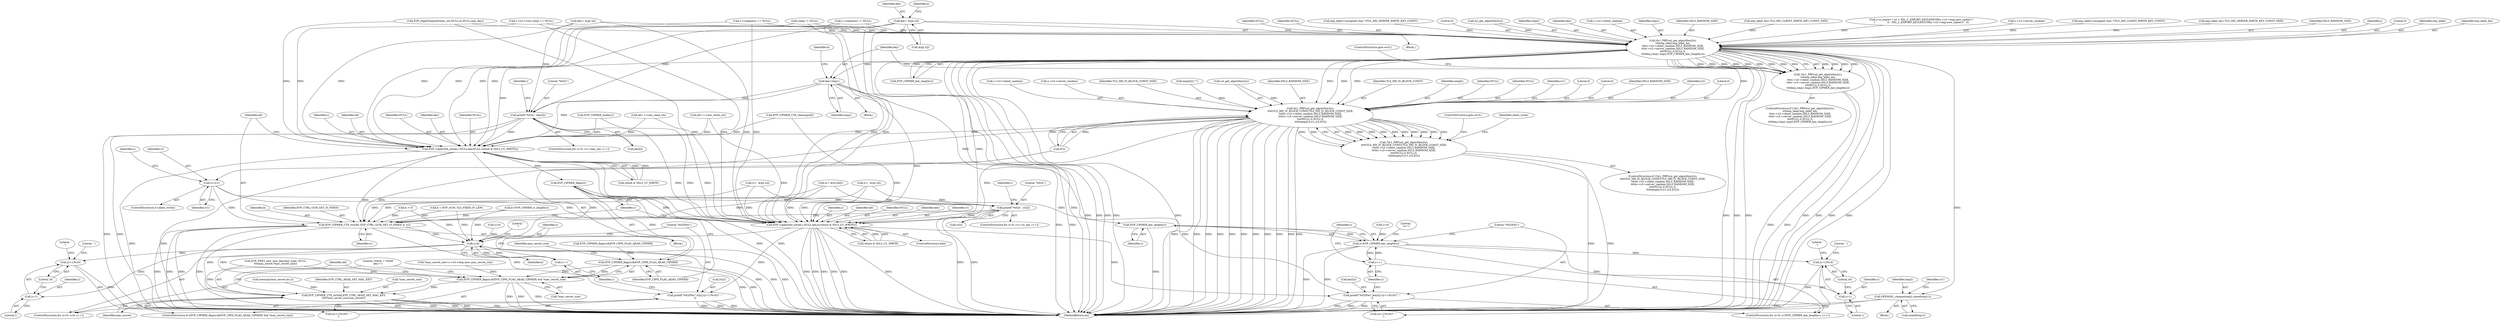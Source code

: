 digraph "0_openssl_34628967f1e65dc8f34e000f0f5518e21afbfc7b_0@array" {
"1000659" [label="(Call,key= &(p[ n]))"];
"1000813" [label="(Call,tls1_PRF(ssl_get_algorithm2(s),\n\t\t\t\texp_label,exp_label_len,\n\t\t\t\ts->s3->client_random,SSL3_RANDOM_SIZE,\n\t\t\t\ts->s3->server_random,SSL3_RANDOM_SIZE,\n\t\t\t\tNULL,0,NULL,0,\n\t\t\t\tkey,j,tmp1,tmp2,EVP_CIPHER_key_length(c)))"];
"1000812" [label="(Call,!tls1_PRF(ssl_get_algorithm2(s),\n\t\t\t\texp_label,exp_label_len,\n\t\t\t\ts->s3->client_random,SSL3_RANDOM_SIZE,\n\t\t\t\ts->s3->server_random,SSL3_RANDOM_SIZE,\n\t\t\t\tNULL,0,NULL,0,\n\t\t\t\tkey,j,tmp1,tmp2,EVP_CIPHER_key_length(c)))"];
"1000841" [label="(Call,key=tmp1)"];
"1000916" [label="(Call,printf(\"%02x\", key[i]))"];
"1000949" [label="(Call,EVP_CipherInit_ex(dd,c,NULL,key,NULL,(which & SSL3_CC_WRITE)))"];
"1000958" [label="(Call,EVP_CIPHER_CTX_ctrl(dd, EVP_CTRL_GCM_SET_IV_FIXED, k, iv))"];
"1000981" [label="(Call,EVP_CIPHER_CTX_ctrl(dd,EVP_CTRL_AEAD_SET_MAC_KEY,\n\t\t\t\t*mac_secret_size,mac_secret))"];
"1001023" [label="(Call,z<k)"];
"1001026" [label="(Call,z++)"];
"1001034" [label="(Call,(z+1)%16)"];
"1001035" [label="(Call,z+1)"];
"1001028" [label="(Call,printf(\"%02X%c\",iv[z],((z+1)%16)?' ':'\n'))"];
"1000976" [label="(Call,EVP_CIPHER_flags(c))"];
"1000975" [label="(Call,EVP_CIPHER_flags(c)&EVP_CIPH_FLAG_AEAD_CIPHER)"];
"1000974" [label="(Call,(EVP_CIPHER_flags(c)&EVP_CIPH_FLAG_AEAD_CIPHER) && *mac_secret_size)"];
"1000998" [label="(Call,EVP_CIPHER_key_length(c))"];
"1000996" [label="(Call,z<EVP_CIPHER_key_length(c))"];
"1001000" [label="(Call,z++)"];
"1001008" [label="(Call,(z+1)%16)"];
"1001009" [label="(Call,z+1)"];
"1001002" [label="(Call,printf(\"%02X%c\",key[z],((z+1)%16)?' ':'\n'))"];
"1000964" [label="(Call,EVP_CipherInit_ex(dd,c,NULL,key,iv,(which & SSL3_CC_WRITE)))"];
"1000851" [label="(Call,tls1_PRF(ssl_get_algorithm2(s),\n\t\t\t\t\tTLS_MD_IV_BLOCK_CONST,TLS_MD_IV_BLOCK_CONST_SIZE,\n\t\t\t\t\ts->s3->client_random,SSL3_RANDOM_SIZE,\n\t\t\t\t\ts->s3->server_random,SSL3_RANDOM_SIZE,\n\t\t\t\t\tNULL,0,NULL,0,\n\t\t\t\t\tempty,0,iv1,iv2,k*2))"];
"1000850" [label="(Call,!tls1_PRF(ssl_get_algorithm2(s),\n\t\t\t\t\tTLS_MD_IV_BLOCK_CONST,TLS_MD_IV_BLOCK_CONST_SIZE,\n\t\t\t\t\ts->s3->client_random,SSL3_RANDOM_SIZE,\n\t\t\t\t\ts->s3->server_random,SSL3_RANDOM_SIZE,\n\t\t\t\t\tNULL,0,NULL,0,\n\t\t\t\t\tempty,0,iv1,iv2,k*2))"];
"1000882" [label="(Call,iv=iv1)"];
"1000936" [label="(Call,printf(\"%02x\", iv[i]))"];
"1001047" [label="(Call,OPENSSL_cleanse(tmp2,sizeof(tmp1)))"];
"1001008" [label="(Call,(z+1)%16)"];
"1001020" [label="(Call,z=0)"];
"1000830" [label="(Identifier,NULL)"];
"1000841" [label="(Call,key=tmp1)"];
"1000810" [label="(Block,)"];
"1000868" [label="(Identifier,NULL)"];
"1001049" [label="(Call,sizeof(tmp1))"];
"1000498" [label="(Call,dd= s->enc_write_ctx)"];
"1000948" [label="(Block,)"];
"1000952" [label="(Identifier,NULL)"];
"1000874" [label="(Identifier,iv1)"];
"1000895" [label="(Identifier,s)"];
"1000845" [label="(Call,k > 0)"];
"1000660" [label="(Identifier,key)"];
"1001034" [label="(Call,(z+1)%16)"];
"1001033" [label="(Call,((z+1)%16)?' ':'\n')"];
"1000728" [label="(Call,exp_label=(unsigned char *)TLS_MD_SERVER_WRITE_KEY_CONST)"];
"1000659" [label="(Call,key= &(p[ n]))"];
"1000851" [label="(Call,tls1_PRF(ssl_get_algorithm2(s),\n\t\t\t\t\tTLS_MD_IV_BLOCK_CONST,TLS_MD_IV_BLOCK_CONST_SIZE,\n\t\t\t\t\ts->s3->client_random,SSL3_RANDOM_SIZE,\n\t\t\t\t\ts->s3->server_random,SSL3_RANDOM_SIZE,\n\t\t\t\t\tNULL,0,NULL,0,\n\t\t\t\t\tempty,0,iv1,iv2,k*2))"];
"1001013" [label="(Literal,' ')"];
"1001004" [label="(Call,key[z])"];
"1001037" [label="(Literal,1)"];
"1001040" [label="(Literal,'\n')"];
"1000833" [label="(Literal,0)"];
"1000980" [label="(Identifier,mac_secret_size)"];
"1000966" [label="(Identifier,c)"];
"1000964" [label="(Call,EVP_CipherInit_ex(dd,c,NULL,key,iv,(which & SSL3_CC_WRITE)))"];
"1000963" [label="(ControlStructure,else)"];
"1000814" [label="(Call,ssl_get_algorithm2(s))"];
"1000767" [label="(Call,EVP_PKEY_new_mac_key(mac_type, NULL,\n\t\t\t\tmac_secret,*mac_secret_size))"];
"1000873" [label="(Literal,0)"];
"1000661" [label="(Call,&(p[ n]))"];
"1000849" [label="(ControlStructure,if (!tls1_PRF(ssl_get_algorithm2(s),\n\t\t\t\t\tTLS_MD_IV_BLOCK_CONST,TLS_MD_IV_BLOCK_CONST_SIZE,\n\t\t\t\t\ts->s3->client_random,SSL3_RANDOM_SIZE,\n\t\t\t\t\ts->s3->server_random,SSL3_RANDOM_SIZE,\n\t\t\t\t\tNULL,0,NULL,0,\n\t\t\t\t\tempty,0,iv1,iv2,k*2)))"];
"1000905" [label="(ControlStructure,for (i=0; i<c->key_len; i++))"];
"1001000" [label="(Call,z++)"];
"1000869" [label="(Literal,0)"];
"1000951" [label="(Identifier,c)"];
"1000958" [label="(Call,EVP_CIPHER_CTX_ctrl(dd, EVP_CTRL_GCM_SET_IV_FIXED, k, iv))"];
"1000867" [label="(Identifier,SSL3_RANDOM_SIZE)"];
"1000886" [label="(Call,iv= &(iv1[k]))"];
"1000973" [label="(ControlStructure,if ((EVP_CIPHER_flags(c)&EVP_CIPH_FLAG_AEAD_CIPHER) && *mac_secret_size))"];
"1000875" [label="(Identifier,iv2)"];
"1000883" [label="(Identifier,iv)"];
"1000760" [label="(Call,EVP_CIPHER_flags(c)&EVP_CIPH_FLAG_AEAD_CIPHER)"];
"1000356" [label="(Call,comp != NULL)"];
"1000936" [label="(Call,printf(\"%02x\", iv[i]))"];
"1000882" [label="(Call,iv=iv1)"];
"1000997" [label="(Identifier,z)"];
"1000837" [label="(Identifier,tmp2)"];
"1000915" [label="(Identifier,i)"];
"1001023" [label="(Call,z<k)"];
"1000871" [label="(Literal,0)"];
"1000773" [label="(Call,EVP_DigestSignInit(mac_ctx,NULL,m,NULL,mac_key))"];
"1000666" [label="(Identifier,n)"];
"1001011" [label="(Literal,1)"];
"1000834" [label="(Identifier,key)"];
"1001026" [label="(Call,z++)"];
"1001019" [label="(ControlStructure,for (z=0; z<k; z++))"];
"1000846" [label="(Identifier,k)"];
"1000635" [label="(Call,k=EVP_CIPHER_iv_length(c))"];
"1000959" [label="(Identifier,dd)"];
"1000962" [label="(Identifier,iv)"];
"1000925" [label="(ControlStructure,for (i=0; i<c->iv_len; i++))"];
"1000992" [label="(ControlStructure,for (z=0; z<EVP_CIPHER_key_length(c); z++))"];
"1001016" [label="(Literal,\"\niv=\")"];
"1001002" [label="(Call,printf(\"%02X%c\",key[z],((z+1)%16)?' ':'\n'))"];
"1000918" [label="(Call,key[i])"];
"1000917" [label="(Literal,\"%02x\")"];
"1000986" [label="(Identifier,mac_secret)"];
"1000981" [label="(Call,EVP_CIPHER_CTX_ctrl(dd,EVP_CTRL_AEAD_SET_MAC_KEY,\n\t\t\t\t*mac_secret_size,mac_secret))"];
"1000982" [label="(Identifier,dd)"];
"1000818" [label="(Call,s->s3->client_random)"];
"1001048" [label="(Identifier,tmp2)"];
"1001001" [label="(Identifier,z)"];
"1000813" [label="(Call,tls1_PRF(ssl_get_algorithm2(s),\n\t\t\t\texp_label,exp_label_len,\n\t\t\t\ts->s3->client_random,SSL3_RANDOM_SIZE,\n\t\t\t\ts->s3->server_random,SSL3_RANDOM_SIZE,\n\t\t\t\tNULL,0,NULL,0,\n\t\t\t\tkey,j,tmp1,tmp2,EVP_CIPHER_key_length(c)))"];
"1000836" [label="(Identifier,tmp1)"];
"1000961" [label="(Identifier,k)"];
"1000829" [label="(Identifier,SSL3_RANDOM_SIZE)"];
"1001028" [label="(Call,printf(\"%02X%c\",iv[z],((z+1)%16)?' ':'\n'))"];
"1000998" [label="(Call,EVP_CIPHER_key_length(c))"];
"1001047" [label="(Call,OPENSSL_cleanse(tmp2,sizeof(tmp1)))"];
"1000970" [label="(Call,which & SSL3_CC_WRITE)"];
"1001014" [label="(Literal,'\n')"];
"1000945" [label="(Call,EVP_CIPHER_mode(c))"];
"1000708" [label="(Call,key= &(p[ n]))"];
"1000988" [label="(Literal,\"which = %04X\nkey=\")"];
"1001036" [label="(Identifier,z)"];
"1000984" [label="(Call,*mac_secret_size)"];
"1000978" [label="(Identifier,EVP_CIPH_FLAG_AEAD_CIPHER)"];
"1000879" [label="(ControlStructure,goto err2;)"];
"1000843" [label="(Identifier,tmp1)"];
"1001029" [label="(Literal,\"%02X%c\")"];
"1001007" [label="(Call,((z+1)%16)?' ':'\n')"];
"1000686" [label="(Call,exp_label_len=TLS_MD_CLIENT_WRITE_KEY_CONST_SIZE)"];
"1000880" [label="(ControlStructure,if (client_write))"];
"1000954" [label="(Identifier,NULL)"];
"1000601" [label="(Call,j=is_export ? (cl < SSL_C_EXPORT_KEYLENGTH(s->s3->tmp.new_cipher) ?\n\t               cl : SSL_C_EXPORT_KEYLENGTH(s->s3->tmp.new_cipher)) : cl)"];
"1001024" [label="(Identifier,z)"];
"1000881" [label="(Identifier,client_write)"];
"1000884" [label="(Identifier,iv1)"];
"1000587" [label="(Call,*mac_secret_size=s->s3->tmp.new_mac_secret_size)"];
"1001003" [label="(Literal,\"%02X%c\")"];
"1001012" [label="(Literal,16)"];
"1000842" [label="(Identifier,key)"];
"1000965" [label="(Identifier,dd)"];
"1000955" [label="(Call,which & SSL3_CC_WRITE)"];
"1000647" [label="(Block,)"];
"1000856" [label="(Call,s->s3->client_random)"];
"1000862" [label="(Call,s->s3->server_random)"];
"1000967" [label="(Identifier,NULL)"];
"1000512" [label="(Call,s->compress != NULL)"];
"1000824" [label="(Call,s->s3->server_random)"];
"1001010" [label="(Identifier,z)"];
"1001052" [label="(Identifier,iv1)"];
"1001038" [label="(Literal,16)"];
"1000326" [label="(Call,dd= s->enc_read_ctx)"];
"1000975" [label="(Call,EVP_CIPHER_flags(c)&EVP_CIPH_FLAG_AEAD_CIPHER)"];
"1000719" [label="(Call,iv=  &(p[ n]))"];
"1000631" [label="(Call,k = EVP_GCM_TLS_FIXED_IV_LEN)"];
"1000968" [label="(Identifier,key)"];
"1000876" [label="(Call,k*2)"];
"1000681" [label="(Call,exp_label=(unsigned char *)TLS_MD_CLIENT_WRITE_KEY_CONST)"];
"1000733" [label="(Call,exp_label_len=TLS_MD_SERVER_WRITE_KEY_CONST_SIZE)"];
"1000993" [label="(Call,z=0)"];
"1001042" [label="(Literal,\"\n\")"];
"1000999" [label="(Identifier,c)"];
"1001068" [label="(MethodReturn,int)"];
"1001035" [label="(Call,z+1)"];
"1000976" [label="(Call,EVP_CIPHER_flags(c))"];
"1000979" [label="(Call,*mac_secret_size)"];
"1000855" [label="(Identifier,TLS_MD_IV_BLOCK_CONST_SIZE)"];
"1000953" [label="(Identifier,key)"];
"1000823" [label="(Identifier,SSL3_RANDOM_SIZE)"];
"1001027" [label="(Identifier,z)"];
"1000850" [label="(Call,!tls1_PRF(ssl_get_algorithm2(s),\n\t\t\t\t\tTLS_MD_IV_BLOCK_CONST,TLS_MD_IV_BLOCK_CONST_SIZE,\n\t\t\t\t\ts->s3->client_random,SSL3_RANDOM_SIZE,\n\t\t\t\t\ts->s3->server_random,SSL3_RANDOM_SIZE,\n\t\t\t\t\tNULL,0,NULL,0,\n\t\t\t\t\tempty,0,iv1,iv2,k*2))"];
"1001039" [label="(Literal,' ')"];
"1000949" [label="(Call,EVP_CipherInit_ex(dd,c,NULL,key,NULL,(which & SSL3_CC_WRITE)))"];
"1000937" [label="(Literal,\"%02x\")"];
"1000835" [label="(Identifier,j)"];
"1000113" [label="(Call,empty[]=\"\")"];
"1000831" [label="(Literal,0)"];
"1001025" [label="(Identifier,k)"];
"1000852" [label="(Call,ssl_get_algorithm2(s))"];
"1000861" [label="(Identifier,SSL3_RANDOM_SIZE)"];
"1000854" [label="(Identifier,TLS_MD_IV_BLOCK_CONST)"];
"1000111" [label="(Block,)"];
"1000938" [label="(Call,iv[i])"];
"1000960" [label="(Identifier,EVP_CTRL_GCM_SET_IV_FIXED)"];
"1000996" [label="(Call,z<EVP_CIPHER_key_length(c))"];
"1000838" [label="(Call,EVP_CIPHER_key_length(c))"];
"1000527" [label="(Call,s->compress == NULL)"];
"1000754" [label="(Call,memcpy(mac_secret,ms,i))"];
"1000983" [label="(Identifier,EVP_CTRL_AEAD_SET_MAC_KEY)"];
"1001009" [label="(Call,z+1)"];
"1000969" [label="(Identifier,iv)"];
"1000916" [label="(Call,printf(\"%02x\", key[i]))"];
"1000811" [label="(ControlStructure,if (!tls1_PRF(ssl_get_algorithm2(s),\n\t\t\t\texp_label,exp_label_len,\n\t\t\t\ts->s3->client_random,SSL3_RANDOM_SIZE,\n\t\t\t\ts->s3->server_random,SSL3_RANDOM_SIZE,\n\t\t\t\tNULL,0,NULL,0,\n\t\t\t\tkey,j,tmp1,tmp2,EVP_CIPHER_key_length(c))))"];
"1001030" [label="(Call,iv[z])"];
"1000816" [label="(Identifier,exp_label)"];
"1000977" [label="(Identifier,c)"];
"1000670" [label="(Call,iv=  &(p[ n]))"];
"1000817" [label="(Identifier,exp_label_len)"];
"1000840" [label="(ControlStructure,goto err2;)"];
"1000402" [label="(Call,s->s3->rrec.comp == NULL)"];
"1000574" [label="(Call,EVP_CIPHER_CTX_cleanup(dd))"];
"1000872" [label="(Identifier,empty)"];
"1000950" [label="(Identifier,dd)"];
"1000935" [label="(Identifier,i)"];
"1000812" [label="(Call,!tls1_PRF(ssl_get_algorithm2(s),\n\t\t\t\texp_label,exp_label_len,\n\t\t\t\ts->s3->client_random,SSL3_RANDOM_SIZE,\n\t\t\t\ts->s3->server_random,SSL3_RANDOM_SIZE,\n\t\t\t\tNULL,0,NULL,0,\n\t\t\t\tkey,j,tmp1,tmp2,EVP_CIPHER_key_length(c)))"];
"1000870" [label="(Identifier,NULL)"];
"1000974" [label="(Call,(EVP_CIPHER_flags(c)&EVP_CIPH_FLAG_AEAD_CIPHER) && *mac_secret_size)"];
"1000832" [label="(Identifier,NULL)"];
"1000659" -> "1000647"  [label="AST: "];
"1000659" -> "1000661"  [label="CFG: "];
"1000660" -> "1000659"  [label="AST: "];
"1000661" -> "1000659"  [label="AST: "];
"1000666" -> "1000659"  [label="CFG: "];
"1000659" -> "1001068"  [label="DDG: "];
"1000659" -> "1000813"  [label="DDG: "];
"1000659" -> "1000916"  [label="DDG: "];
"1000659" -> "1000949"  [label="DDG: "];
"1000659" -> "1000964"  [label="DDG: "];
"1000813" -> "1000812"  [label="AST: "];
"1000813" -> "1000838"  [label="CFG: "];
"1000814" -> "1000813"  [label="AST: "];
"1000816" -> "1000813"  [label="AST: "];
"1000817" -> "1000813"  [label="AST: "];
"1000818" -> "1000813"  [label="AST: "];
"1000823" -> "1000813"  [label="AST: "];
"1000824" -> "1000813"  [label="AST: "];
"1000829" -> "1000813"  [label="AST: "];
"1000830" -> "1000813"  [label="AST: "];
"1000831" -> "1000813"  [label="AST: "];
"1000832" -> "1000813"  [label="AST: "];
"1000833" -> "1000813"  [label="AST: "];
"1000834" -> "1000813"  [label="AST: "];
"1000835" -> "1000813"  [label="AST: "];
"1000836" -> "1000813"  [label="AST: "];
"1000837" -> "1000813"  [label="AST: "];
"1000838" -> "1000813"  [label="AST: "];
"1000812" -> "1000813"  [label="CFG: "];
"1000813" -> "1001068"  [label="DDG: "];
"1000813" -> "1001068"  [label="DDG: "];
"1000813" -> "1001068"  [label="DDG: "];
"1000813" -> "1001068"  [label="DDG: "];
"1000813" -> "1001068"  [label="DDG: "];
"1000813" -> "1001068"  [label="DDG: "];
"1000813" -> "1001068"  [label="DDG: "];
"1000813" -> "1001068"  [label="DDG: "];
"1000813" -> "1001068"  [label="DDG: "];
"1000813" -> "1001068"  [label="DDG: "];
"1000813" -> "1001068"  [label="DDG: "];
"1000813" -> "1001068"  [label="DDG: "];
"1000813" -> "1000812"  [label="DDG: "];
"1000813" -> "1000812"  [label="DDG: "];
"1000813" -> "1000812"  [label="DDG: "];
"1000813" -> "1000812"  [label="DDG: "];
"1000813" -> "1000812"  [label="DDG: "];
"1000813" -> "1000812"  [label="DDG: "];
"1000813" -> "1000812"  [label="DDG: "];
"1000813" -> "1000812"  [label="DDG: "];
"1000813" -> "1000812"  [label="DDG: "];
"1000813" -> "1000812"  [label="DDG: "];
"1000813" -> "1000812"  [label="DDG: "];
"1000813" -> "1000812"  [label="DDG: "];
"1000813" -> "1000812"  [label="DDG: "];
"1000814" -> "1000813"  [label="DDG: "];
"1000681" -> "1000813"  [label="DDG: "];
"1000728" -> "1000813"  [label="DDG: "];
"1000733" -> "1000813"  [label="DDG: "];
"1000686" -> "1000813"  [label="DDG: "];
"1000527" -> "1000813"  [label="DDG: "];
"1000773" -> "1000813"  [label="DDG: "];
"1000512" -> "1000813"  [label="DDG: "];
"1000356" -> "1000813"  [label="DDG: "];
"1000402" -> "1000813"  [label="DDG: "];
"1000708" -> "1000813"  [label="DDG: "];
"1000601" -> "1000813"  [label="DDG: "];
"1000838" -> "1000813"  [label="DDG: "];
"1000813" -> "1000841"  [label="DDG: "];
"1000813" -> "1000851"  [label="DDG: "];
"1000813" -> "1000851"  [label="DDG: "];
"1000813" -> "1000851"  [label="DDG: "];
"1000813" -> "1000851"  [label="DDG: "];
"1000813" -> "1000949"  [label="DDG: "];
"1000813" -> "1000964"  [label="DDG: "];
"1000813" -> "1001047"  [label="DDG: "];
"1000812" -> "1000811"  [label="AST: "];
"1000840" -> "1000812"  [label="CFG: "];
"1000842" -> "1000812"  [label="CFG: "];
"1000812" -> "1001068"  [label="DDG: "];
"1000812" -> "1001068"  [label="DDG: "];
"1000841" -> "1000810"  [label="AST: "];
"1000841" -> "1000843"  [label="CFG: "];
"1000842" -> "1000841"  [label="AST: "];
"1000843" -> "1000841"  [label="AST: "];
"1000846" -> "1000841"  [label="CFG: "];
"1000841" -> "1001068"  [label="DDG: "];
"1000841" -> "1001068"  [label="DDG: "];
"1000841" -> "1000916"  [label="DDG: "];
"1000841" -> "1000949"  [label="DDG: "];
"1000841" -> "1000964"  [label="DDG: "];
"1000916" -> "1000905"  [label="AST: "];
"1000916" -> "1000918"  [label="CFG: "];
"1000917" -> "1000916"  [label="AST: "];
"1000918" -> "1000916"  [label="AST: "];
"1000915" -> "1000916"  [label="CFG: "];
"1000916" -> "1001068"  [label="DDG: "];
"1000916" -> "1001068"  [label="DDG: "];
"1000708" -> "1000916"  [label="DDG: "];
"1000916" -> "1000949"  [label="DDG: "];
"1000916" -> "1000964"  [label="DDG: "];
"1000949" -> "1000948"  [label="AST: "];
"1000949" -> "1000955"  [label="CFG: "];
"1000950" -> "1000949"  [label="AST: "];
"1000951" -> "1000949"  [label="AST: "];
"1000952" -> "1000949"  [label="AST: "];
"1000953" -> "1000949"  [label="AST: "];
"1000954" -> "1000949"  [label="AST: "];
"1000955" -> "1000949"  [label="AST: "];
"1000959" -> "1000949"  [label="CFG: "];
"1000949" -> "1001068"  [label="DDG: "];
"1000949" -> "1001068"  [label="DDG: "];
"1000949" -> "1001068"  [label="DDG: "];
"1000949" -> "1001068"  [label="DDG: "];
"1000574" -> "1000949"  [label="DDG: "];
"1000498" -> "1000949"  [label="DDG: "];
"1000326" -> "1000949"  [label="DDG: "];
"1000945" -> "1000949"  [label="DDG: "];
"1000851" -> "1000949"  [label="DDG: "];
"1000527" -> "1000949"  [label="DDG: "];
"1000773" -> "1000949"  [label="DDG: "];
"1000512" -> "1000949"  [label="DDG: "];
"1000402" -> "1000949"  [label="DDG: "];
"1000356" -> "1000949"  [label="DDG: "];
"1000708" -> "1000949"  [label="DDG: "];
"1000955" -> "1000949"  [label="DDG: "];
"1000955" -> "1000949"  [label="DDG: "];
"1000949" -> "1000958"  [label="DDG: "];
"1000949" -> "1000976"  [label="DDG: "];
"1000949" -> "1001002"  [label="DDG: "];
"1000958" -> "1000948"  [label="AST: "];
"1000958" -> "1000962"  [label="CFG: "];
"1000959" -> "1000958"  [label="AST: "];
"1000960" -> "1000958"  [label="AST: "];
"1000961" -> "1000958"  [label="AST: "];
"1000962" -> "1000958"  [label="AST: "];
"1000977" -> "1000958"  [label="CFG: "];
"1000958" -> "1001068"  [label="DDG: "];
"1000958" -> "1001068"  [label="DDG: "];
"1000958" -> "1001068"  [label="DDG: "];
"1000958" -> "1001068"  [label="DDG: "];
"1000845" -> "1000958"  [label="DDG: "];
"1000876" -> "1000958"  [label="DDG: "];
"1000631" -> "1000958"  [label="DDG: "];
"1000635" -> "1000958"  [label="DDG: "];
"1000882" -> "1000958"  [label="DDG: "];
"1000936" -> "1000958"  [label="DDG: "];
"1000886" -> "1000958"  [label="DDG: "];
"1000670" -> "1000958"  [label="DDG: "];
"1000719" -> "1000958"  [label="DDG: "];
"1000958" -> "1000981"  [label="DDG: "];
"1000958" -> "1001023"  [label="DDG: "];
"1000958" -> "1001028"  [label="DDG: "];
"1000981" -> "1000973"  [label="AST: "];
"1000981" -> "1000986"  [label="CFG: "];
"1000982" -> "1000981"  [label="AST: "];
"1000983" -> "1000981"  [label="AST: "];
"1000984" -> "1000981"  [label="AST: "];
"1000986" -> "1000981"  [label="AST: "];
"1000988" -> "1000981"  [label="CFG: "];
"1000981" -> "1001068"  [label="DDG: "];
"1000981" -> "1001068"  [label="DDG: "];
"1000981" -> "1001068"  [label="DDG: "];
"1000981" -> "1001068"  [label="DDG: "];
"1000981" -> "1001068"  [label="DDG: "];
"1000964" -> "1000981"  [label="DDG: "];
"1000974" -> "1000981"  [label="DDG: "];
"1000754" -> "1000981"  [label="DDG: "];
"1000767" -> "1000981"  [label="DDG: "];
"1001023" -> "1001019"  [label="AST: "];
"1001023" -> "1001025"  [label="CFG: "];
"1001024" -> "1001023"  [label="AST: "];
"1001025" -> "1001023"  [label="AST: "];
"1001029" -> "1001023"  [label="CFG: "];
"1001042" -> "1001023"  [label="CFG: "];
"1001023" -> "1001068"  [label="DDG: "];
"1001023" -> "1001068"  [label="DDG: "];
"1001023" -> "1001068"  [label="DDG: "];
"1001026" -> "1001023"  [label="DDG: "];
"1001020" -> "1001023"  [label="DDG: "];
"1000845" -> "1001023"  [label="DDG: "];
"1000876" -> "1001023"  [label="DDG: "];
"1000631" -> "1001023"  [label="DDG: "];
"1000635" -> "1001023"  [label="DDG: "];
"1001023" -> "1001026"  [label="DDG: "];
"1001023" -> "1001034"  [label="DDG: "];
"1001023" -> "1001035"  [label="DDG: "];
"1001026" -> "1001019"  [label="AST: "];
"1001026" -> "1001027"  [label="CFG: "];
"1001027" -> "1001026"  [label="AST: "];
"1001024" -> "1001026"  [label="CFG: "];
"1001034" -> "1001033"  [label="AST: "];
"1001034" -> "1001038"  [label="CFG: "];
"1001035" -> "1001034"  [label="AST: "];
"1001038" -> "1001034"  [label="AST: "];
"1001039" -> "1001034"  [label="CFG: "];
"1001040" -> "1001034"  [label="CFG: "];
"1001034" -> "1001068"  [label="DDG: "];
"1001035" -> "1001037"  [label="CFG: "];
"1001036" -> "1001035"  [label="AST: "];
"1001037" -> "1001035"  [label="AST: "];
"1001038" -> "1001035"  [label="CFG: "];
"1001028" -> "1001019"  [label="AST: "];
"1001028" -> "1001033"  [label="CFG: "];
"1001029" -> "1001028"  [label="AST: "];
"1001030" -> "1001028"  [label="AST: "];
"1001033" -> "1001028"  [label="AST: "];
"1001027" -> "1001028"  [label="CFG: "];
"1001028" -> "1001068"  [label="DDG: "];
"1001028" -> "1001068"  [label="DDG: "];
"1001028" -> "1001068"  [label="DDG: "];
"1000964" -> "1001028"  [label="DDG: "];
"1000976" -> "1000975"  [label="AST: "];
"1000976" -> "1000977"  [label="CFG: "];
"1000977" -> "1000976"  [label="AST: "];
"1000978" -> "1000976"  [label="CFG: "];
"1000976" -> "1000975"  [label="DDG: "];
"1000964" -> "1000976"  [label="DDG: "];
"1000976" -> "1000998"  [label="DDG: "];
"1000975" -> "1000974"  [label="AST: "];
"1000975" -> "1000978"  [label="CFG: "];
"1000978" -> "1000975"  [label="AST: "];
"1000980" -> "1000975"  [label="CFG: "];
"1000974" -> "1000975"  [label="CFG: "];
"1000975" -> "1001068"  [label="DDG: "];
"1000975" -> "1001068"  [label="DDG: "];
"1000975" -> "1000974"  [label="DDG: "];
"1000975" -> "1000974"  [label="DDG: "];
"1000760" -> "1000975"  [label="DDG: "];
"1000974" -> "1000973"  [label="AST: "];
"1000974" -> "1000979"  [label="CFG: "];
"1000979" -> "1000974"  [label="AST: "];
"1000982" -> "1000974"  [label="CFG: "];
"1000988" -> "1000974"  [label="CFG: "];
"1000974" -> "1001068"  [label="DDG: "];
"1000974" -> "1001068"  [label="DDG: "];
"1000974" -> "1001068"  [label="DDG: "];
"1000587" -> "1000974"  [label="DDG: "];
"1000767" -> "1000974"  [label="DDG: "];
"1000998" -> "1000996"  [label="AST: "];
"1000998" -> "1000999"  [label="CFG: "];
"1000999" -> "1000998"  [label="AST: "];
"1000996" -> "1000998"  [label="CFG: "];
"1000998" -> "1001068"  [label="DDG: "];
"1000998" -> "1000996"  [label="DDG: "];
"1000996" -> "1000992"  [label="AST: "];
"1000997" -> "1000996"  [label="AST: "];
"1001003" -> "1000996"  [label="CFG: "];
"1001016" -> "1000996"  [label="CFG: "];
"1000996" -> "1001068"  [label="DDG: "];
"1000996" -> "1001068"  [label="DDG: "];
"1001000" -> "1000996"  [label="DDG: "];
"1000993" -> "1000996"  [label="DDG: "];
"1000996" -> "1001000"  [label="DDG: "];
"1000996" -> "1001008"  [label="DDG: "];
"1000996" -> "1001009"  [label="DDG: "];
"1001000" -> "1000992"  [label="AST: "];
"1001000" -> "1001001"  [label="CFG: "];
"1001001" -> "1001000"  [label="AST: "];
"1000997" -> "1001000"  [label="CFG: "];
"1001008" -> "1001007"  [label="AST: "];
"1001008" -> "1001012"  [label="CFG: "];
"1001009" -> "1001008"  [label="AST: "];
"1001012" -> "1001008"  [label="AST: "];
"1001013" -> "1001008"  [label="CFG: "];
"1001014" -> "1001008"  [label="CFG: "];
"1001008" -> "1001068"  [label="DDG: "];
"1001009" -> "1001011"  [label="CFG: "];
"1001010" -> "1001009"  [label="AST: "];
"1001011" -> "1001009"  [label="AST: "];
"1001012" -> "1001009"  [label="CFG: "];
"1001002" -> "1000992"  [label="AST: "];
"1001002" -> "1001007"  [label="CFG: "];
"1001003" -> "1001002"  [label="AST: "];
"1001004" -> "1001002"  [label="AST: "];
"1001007" -> "1001002"  [label="AST: "];
"1001001" -> "1001002"  [label="CFG: "];
"1001002" -> "1001068"  [label="DDG: "];
"1001002" -> "1001068"  [label="DDG: "];
"1001002" -> "1001068"  [label="DDG: "];
"1000964" -> "1001002"  [label="DDG: "];
"1000964" -> "1000963"  [label="AST: "];
"1000964" -> "1000970"  [label="CFG: "];
"1000965" -> "1000964"  [label="AST: "];
"1000966" -> "1000964"  [label="AST: "];
"1000967" -> "1000964"  [label="AST: "];
"1000968" -> "1000964"  [label="AST: "];
"1000969" -> "1000964"  [label="AST: "];
"1000970" -> "1000964"  [label="AST: "];
"1000977" -> "1000964"  [label="CFG: "];
"1000964" -> "1001068"  [label="DDG: "];
"1000964" -> "1001068"  [label="DDG: "];
"1000964" -> "1001068"  [label="DDG: "];
"1000964" -> "1001068"  [label="DDG: "];
"1000964" -> "1001068"  [label="DDG: "];
"1000964" -> "1001068"  [label="DDG: "];
"1000574" -> "1000964"  [label="DDG: "];
"1000498" -> "1000964"  [label="DDG: "];
"1000326" -> "1000964"  [label="DDG: "];
"1000945" -> "1000964"  [label="DDG: "];
"1000851" -> "1000964"  [label="DDG: "];
"1000527" -> "1000964"  [label="DDG: "];
"1000773" -> "1000964"  [label="DDG: "];
"1000512" -> "1000964"  [label="DDG: "];
"1000402" -> "1000964"  [label="DDG: "];
"1000356" -> "1000964"  [label="DDG: "];
"1000708" -> "1000964"  [label="DDG: "];
"1000882" -> "1000964"  [label="DDG: "];
"1000936" -> "1000964"  [label="DDG: "];
"1000886" -> "1000964"  [label="DDG: "];
"1000670" -> "1000964"  [label="DDG: "];
"1000719" -> "1000964"  [label="DDG: "];
"1000970" -> "1000964"  [label="DDG: "];
"1000970" -> "1000964"  [label="DDG: "];
"1000851" -> "1000850"  [label="AST: "];
"1000851" -> "1000876"  [label="CFG: "];
"1000852" -> "1000851"  [label="AST: "];
"1000854" -> "1000851"  [label="AST: "];
"1000855" -> "1000851"  [label="AST: "];
"1000856" -> "1000851"  [label="AST: "];
"1000861" -> "1000851"  [label="AST: "];
"1000862" -> "1000851"  [label="AST: "];
"1000867" -> "1000851"  [label="AST: "];
"1000868" -> "1000851"  [label="AST: "];
"1000869" -> "1000851"  [label="AST: "];
"1000870" -> "1000851"  [label="AST: "];
"1000871" -> "1000851"  [label="AST: "];
"1000872" -> "1000851"  [label="AST: "];
"1000873" -> "1000851"  [label="AST: "];
"1000874" -> "1000851"  [label="AST: "];
"1000875" -> "1000851"  [label="AST: "];
"1000876" -> "1000851"  [label="AST: "];
"1000850" -> "1000851"  [label="CFG: "];
"1000851" -> "1001068"  [label="DDG: "];
"1000851" -> "1001068"  [label="DDG: "];
"1000851" -> "1001068"  [label="DDG: "];
"1000851" -> "1001068"  [label="DDG: "];
"1000851" -> "1001068"  [label="DDG: "];
"1000851" -> "1001068"  [label="DDG: "];
"1000851" -> "1001068"  [label="DDG: "];
"1000851" -> "1001068"  [label="DDG: "];
"1000851" -> "1001068"  [label="DDG: "];
"1000851" -> "1001068"  [label="DDG: "];
"1000851" -> "1001068"  [label="DDG: "];
"1000851" -> "1000850"  [label="DDG: "];
"1000851" -> "1000850"  [label="DDG: "];
"1000851" -> "1000850"  [label="DDG: "];
"1000851" -> "1000850"  [label="DDG: "];
"1000851" -> "1000850"  [label="DDG: "];
"1000851" -> "1000850"  [label="DDG: "];
"1000851" -> "1000850"  [label="DDG: "];
"1000851" -> "1000850"  [label="DDG: "];
"1000851" -> "1000850"  [label="DDG: "];
"1000851" -> "1000850"  [label="DDG: "];
"1000851" -> "1000850"  [label="DDG: "];
"1000851" -> "1000850"  [label="DDG: "];
"1000852" -> "1000851"  [label="DDG: "];
"1000113" -> "1000851"  [label="DDG: "];
"1000876" -> "1000851"  [label="DDG: "];
"1000876" -> "1000851"  [label="DDG: "];
"1000851" -> "1000882"  [label="DDG: "];
"1000850" -> "1000849"  [label="AST: "];
"1000879" -> "1000850"  [label="CFG: "];
"1000881" -> "1000850"  [label="CFG: "];
"1000850" -> "1001068"  [label="DDG: "];
"1000850" -> "1001068"  [label="DDG: "];
"1000882" -> "1000880"  [label="AST: "];
"1000882" -> "1000884"  [label="CFG: "];
"1000883" -> "1000882"  [label="AST: "];
"1000884" -> "1000882"  [label="AST: "];
"1000895" -> "1000882"  [label="CFG: "];
"1000882" -> "1000936"  [label="DDG: "];
"1000936" -> "1000925"  [label="AST: "];
"1000936" -> "1000938"  [label="CFG: "];
"1000937" -> "1000936"  [label="AST: "];
"1000938" -> "1000936"  [label="AST: "];
"1000935" -> "1000936"  [label="CFG: "];
"1000936" -> "1001068"  [label="DDG: "];
"1000936" -> "1001068"  [label="DDG: "];
"1000886" -> "1000936"  [label="DDG: "];
"1000670" -> "1000936"  [label="DDG: "];
"1000719" -> "1000936"  [label="DDG: "];
"1001047" -> "1000111"  [label="AST: "];
"1001047" -> "1001049"  [label="CFG: "];
"1001048" -> "1001047"  [label="AST: "];
"1001049" -> "1001047"  [label="AST: "];
"1001052" -> "1001047"  [label="CFG: "];
"1001047" -> "1001068"  [label="DDG: "];
"1001047" -> "1001068"  [label="DDG: "];
}

